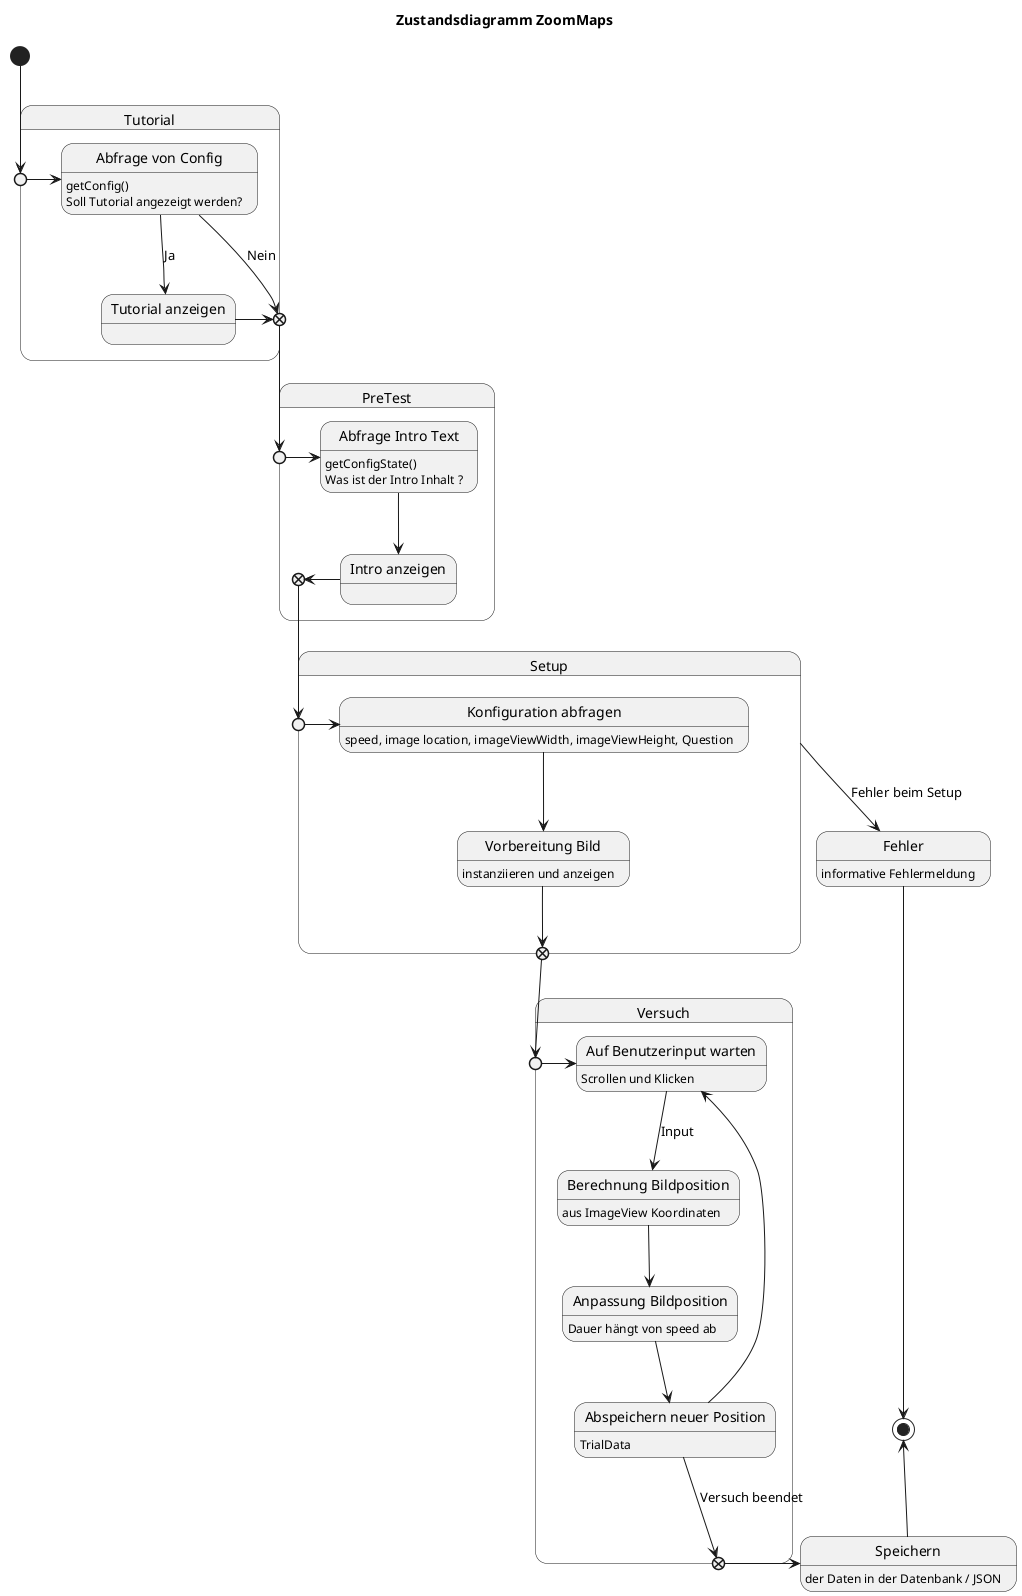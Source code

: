 @startuml zoommaps
title Zustandsdiagramm ZoomMaps
state "Fehler" as err : informative Fehlermeldung
state Speichern : der Daten in der Datenbank / JSON

state "Tutorial" as t {
    state " " as tnp <<entryPoint>>
    state " " as txp <<exitPoint>>
    state "Abfrage von Config" as ac : getConfig()\nSoll Tutorial angezeigt werden?
    state "Tutorial anzeigen" as ta
    tnp -l-> ac
    ac --> ta : Ja
    ac --> txp : Nein
    ta -r-> txp
}

state "PreTest" as p {
    state " " as pnp <<entryPoint>>
    state " " as pxp <<exitPoint>>
    state "Abfrage Intro Text" as it : getConfigState()\nWas ist der Intro Inhalt ?
    state "Intro anzeigen" as ia
    pnp -l-> it
    it --> ia
    ia -r-> pxp
}

state "Setup" as s {
    state " " as snp <<entryPoint>>
    state " " as sxp <<exitPoint>>
    state "Konfiguration abfragen" as ka : speed, image location, imageViewWidth, imageViewHeight, Question
    state "Vorbereitung Bild" as vb : instanziieren und anzeigen
    snp -l-> ka
    ka --> vb
    vb -d-> sxp
}


state "Versuch" as v {
    state " " as vnp <<entryPoint>>
    state " " as vxp <<exitPoint>>
    state "Auf Benutzerinput warten" as bi : Scrollen und Klicken
    state "Berechnung Bildposition" as bb : aus ImageView Koordinaten
    state "Anpassung Bildposition" as ab : Dauer hängt von speed ab
    state "Abspeichern neuer Position" as ap : TrialData
    vnp -l-> bi
    bi --> bb : Input
    bb --> ab
    ab --> ap
    ap --> bi
    ap -d-> vxp : Versuch beendet
}

s --> err : Fehler beim Setup
[*] --> tnp

txp --> pnp
pxp --> snp
sxp --> vnp
vxp -r-> Speichern

Speichern -u-> [*]
err -d-> [*]

@enduml
